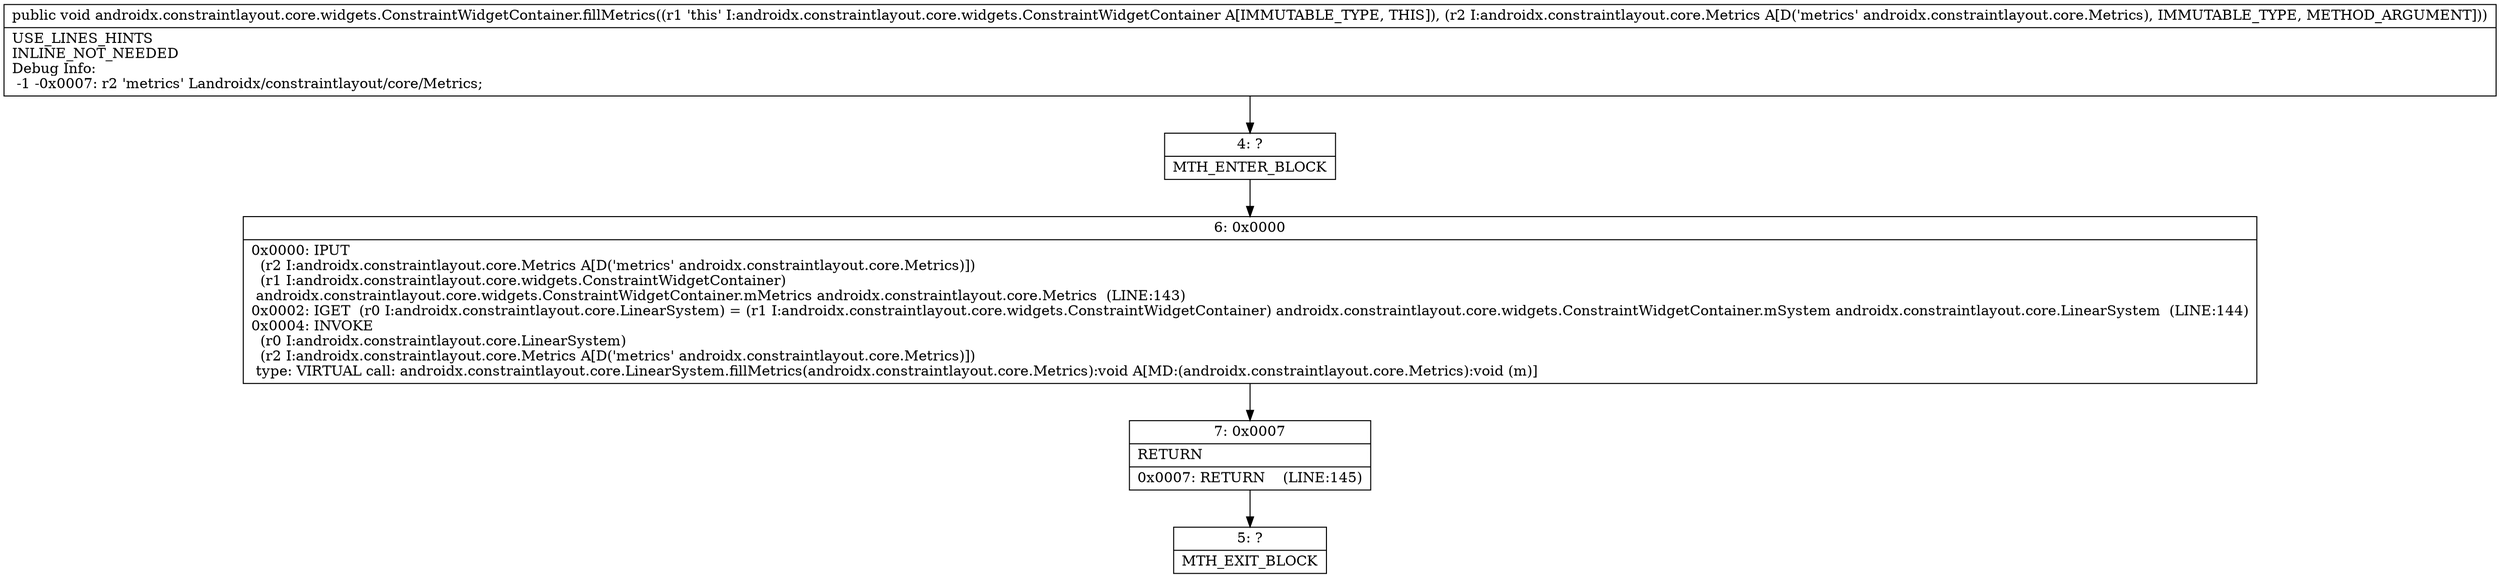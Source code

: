 digraph "CFG forandroidx.constraintlayout.core.widgets.ConstraintWidgetContainer.fillMetrics(Landroidx\/constraintlayout\/core\/Metrics;)V" {
Node_4 [shape=record,label="{4\:\ ?|MTH_ENTER_BLOCK\l}"];
Node_6 [shape=record,label="{6\:\ 0x0000|0x0000: IPUT  \l  (r2 I:androidx.constraintlayout.core.Metrics A[D('metrics' androidx.constraintlayout.core.Metrics)])\l  (r1 I:androidx.constraintlayout.core.widgets.ConstraintWidgetContainer)\l androidx.constraintlayout.core.widgets.ConstraintWidgetContainer.mMetrics androidx.constraintlayout.core.Metrics  (LINE:143)\l0x0002: IGET  (r0 I:androidx.constraintlayout.core.LinearSystem) = (r1 I:androidx.constraintlayout.core.widgets.ConstraintWidgetContainer) androidx.constraintlayout.core.widgets.ConstraintWidgetContainer.mSystem androidx.constraintlayout.core.LinearSystem  (LINE:144)\l0x0004: INVOKE  \l  (r0 I:androidx.constraintlayout.core.LinearSystem)\l  (r2 I:androidx.constraintlayout.core.Metrics A[D('metrics' androidx.constraintlayout.core.Metrics)])\l type: VIRTUAL call: androidx.constraintlayout.core.LinearSystem.fillMetrics(androidx.constraintlayout.core.Metrics):void A[MD:(androidx.constraintlayout.core.Metrics):void (m)]\l}"];
Node_7 [shape=record,label="{7\:\ 0x0007|RETURN\l|0x0007: RETURN    (LINE:145)\l}"];
Node_5 [shape=record,label="{5\:\ ?|MTH_EXIT_BLOCK\l}"];
MethodNode[shape=record,label="{public void androidx.constraintlayout.core.widgets.ConstraintWidgetContainer.fillMetrics((r1 'this' I:androidx.constraintlayout.core.widgets.ConstraintWidgetContainer A[IMMUTABLE_TYPE, THIS]), (r2 I:androidx.constraintlayout.core.Metrics A[D('metrics' androidx.constraintlayout.core.Metrics), IMMUTABLE_TYPE, METHOD_ARGUMENT]))  | USE_LINES_HINTS\lINLINE_NOT_NEEDED\lDebug Info:\l  \-1 \-0x0007: r2 'metrics' Landroidx\/constraintlayout\/core\/Metrics;\l}"];
MethodNode -> Node_4;Node_4 -> Node_6;
Node_6 -> Node_7;
Node_7 -> Node_5;
}

